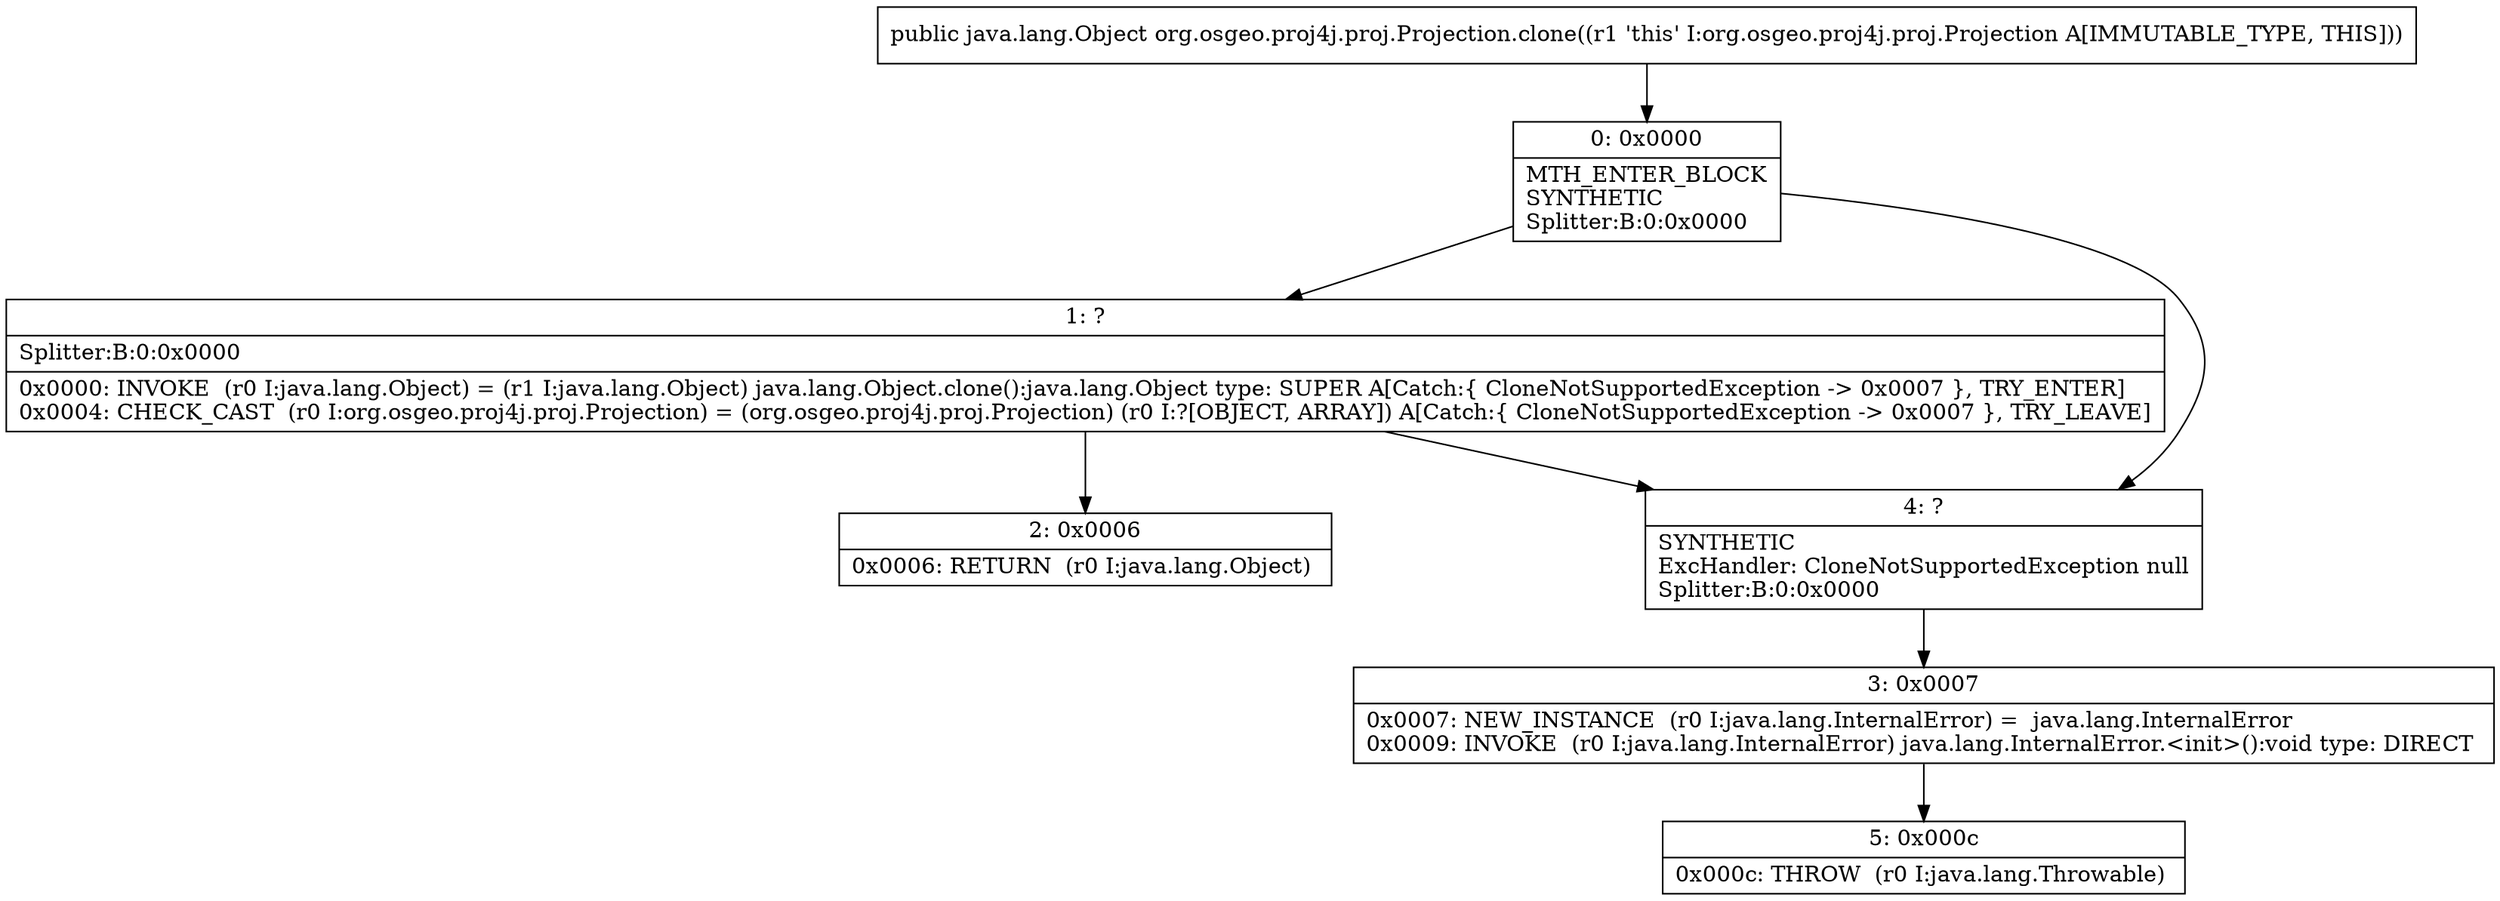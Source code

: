 digraph "CFG fororg.osgeo.proj4j.proj.Projection.clone()Ljava\/lang\/Object;" {
Node_0 [shape=record,label="{0\:\ 0x0000|MTH_ENTER_BLOCK\lSYNTHETIC\lSplitter:B:0:0x0000\l}"];
Node_1 [shape=record,label="{1\:\ ?|Splitter:B:0:0x0000\l|0x0000: INVOKE  (r0 I:java.lang.Object) = (r1 I:java.lang.Object) java.lang.Object.clone():java.lang.Object type: SUPER A[Catch:\{ CloneNotSupportedException \-\> 0x0007 \}, TRY_ENTER]\l0x0004: CHECK_CAST  (r0 I:org.osgeo.proj4j.proj.Projection) = (org.osgeo.proj4j.proj.Projection) (r0 I:?[OBJECT, ARRAY]) A[Catch:\{ CloneNotSupportedException \-\> 0x0007 \}, TRY_LEAVE]\l}"];
Node_2 [shape=record,label="{2\:\ 0x0006|0x0006: RETURN  (r0 I:java.lang.Object) \l}"];
Node_3 [shape=record,label="{3\:\ 0x0007|0x0007: NEW_INSTANCE  (r0 I:java.lang.InternalError) =  java.lang.InternalError \l0x0009: INVOKE  (r0 I:java.lang.InternalError) java.lang.InternalError.\<init\>():void type: DIRECT \l}"];
Node_4 [shape=record,label="{4\:\ ?|SYNTHETIC\lExcHandler: CloneNotSupportedException null\lSplitter:B:0:0x0000\l}"];
Node_5 [shape=record,label="{5\:\ 0x000c|0x000c: THROW  (r0 I:java.lang.Throwable) \l}"];
MethodNode[shape=record,label="{public java.lang.Object org.osgeo.proj4j.proj.Projection.clone((r1 'this' I:org.osgeo.proj4j.proj.Projection A[IMMUTABLE_TYPE, THIS])) }"];
MethodNode -> Node_0;
Node_0 -> Node_1;
Node_0 -> Node_4;
Node_1 -> Node_2;
Node_1 -> Node_4;
Node_3 -> Node_5;
Node_4 -> Node_3;
}

